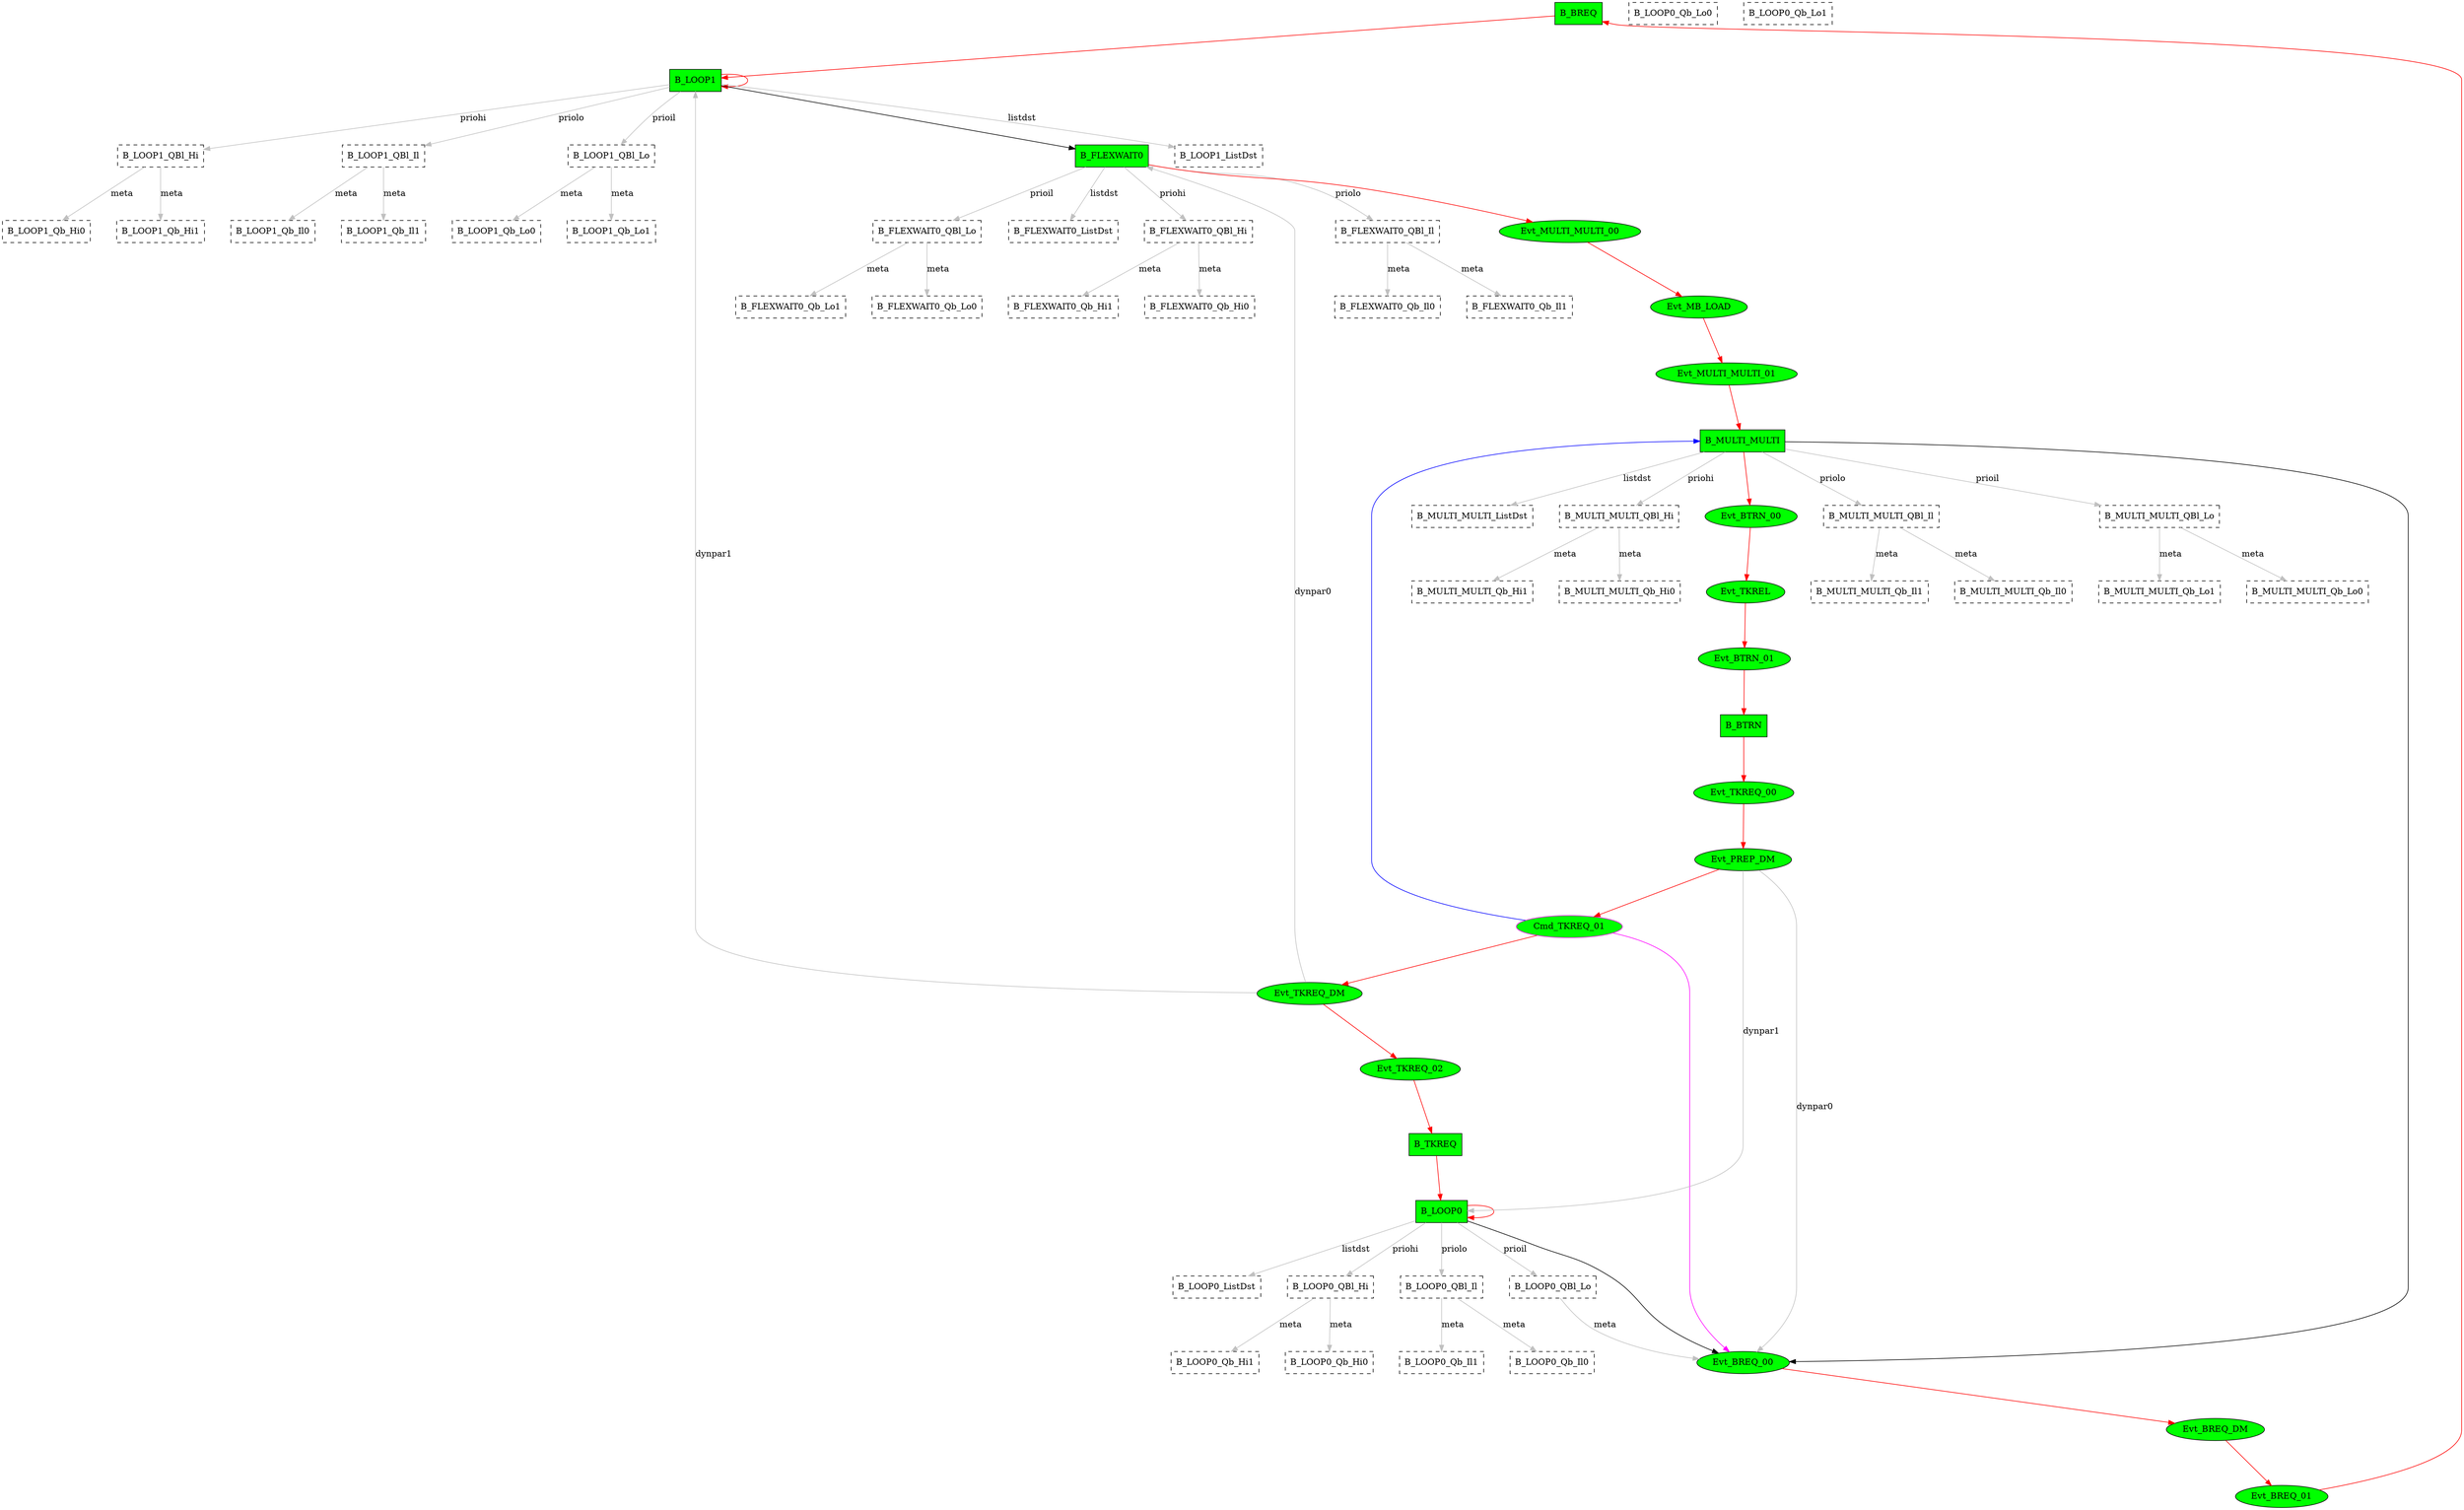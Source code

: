 digraph G {
graph [root="Demo", rankdir=TB, nodesep=0.6, mindist=1.0, ranksep=1.0, overlap=false]
node [shape="rectangle", style="filled"]
B_BREQ [type="Block", fillcolor="green", tPeriod=2000000];
B_BREQ->B_LOOP1 [type="defdst", color="red"];
B_BREQ [type="Block", fillcolor="green", tPeriod=2000000];
B_BTRN->Evt_TKREQ_00 [type="defdst", color="red"];
B_BTRN [type="Block", fillcolor="green", tPeriod=200000];
B_FLEXWAIT0->B_FLEXWAIT0_ListDst [type="listdst", color="grey", label="listdst"];
B_FLEXWAIT0->B_FLEXWAIT0_QBl_Hi [type="priohi", color="grey", label="priohi"];
B_FLEXWAIT0->B_FLEXWAIT0_QBl_Il [type="priolo", color="grey", label="priolo"];
B_FLEXWAIT0->B_FLEXWAIT0_QBl_Lo [type="prioil", color="grey", label="prioil"];
B_FLEXWAIT0->Evt_MULTI_MULTI_00 [type="defdst", color="red"];
B_FLEXWAIT0_ListDst [type="ListDst", fillcolor="white", style=dashed, flags="0xc"];
B_FLEXWAIT0_Qb_Hi0 [type="QBuf", fillcolor="white", style=dashed, flags="0xa"];
B_FLEXWAIT0_Qb_Hi1 [type="QBuf", fillcolor="white", style=dashed, flags="0xa"];
B_FLEXWAIT0_Qb_Il0 [type="QBuf", fillcolor="white", style=dashed, flags="0xa"];
B_FLEXWAIT0_Qb_Il1 [type="QBuf", fillcolor="white", style=dashed, flags="0xa"];
B_FLEXWAIT0_QBl_Hi->B_FLEXWAIT0_Qb_Hi0 [type="meta", color="grey", label="meta"];
B_FLEXWAIT0_QBl_Hi->B_FLEXWAIT0_Qb_Hi1 [type="meta", color="grey", label="meta"];
B_FLEXWAIT0_QBl_Hi [type="QInfo", fillcolor="white", style=dashed, flags="0x9"];
B_FLEXWAIT0_QBl_Il->B_FLEXWAIT0_Qb_Il0 [type="meta", color="grey", label="meta"];
B_FLEXWAIT0_QBl_Il->B_FLEXWAIT0_Qb_Il1 [type="meta", color="grey", label="meta"];
B_FLEXWAIT0_QBl_Il [type="QInfo", fillcolor="white", style=dashed, flags="0x9"];
B_FLEXWAIT0_QBl_Lo->B_FLEXWAIT0_Qb_Lo0 [type="meta", color="grey", label="meta"];
B_FLEXWAIT0_QBl_Lo->B_FLEXWAIT0_Qb_Lo1 [type="meta", color="grey", label="meta"];
B_FLEXWAIT0_QBl_Lo [type="QInfo", fillcolor="white", style=dashed, flags="0x9"];
B_FLEXWAIT0_Qb_Lo0 [type="QBuf", fillcolor="white", style=dashed, flags="0xa"];
B_FLEXWAIT0_Qb_Lo1 [type="QBuf", fillcolor="white", style=dashed, flags="0xa"];
B_FLEXWAIT0 [type="Block", fillcolor="green", tPeriod=71111];
B_LOOP0->B_LOOP0_ListDst [type="listdst", color="grey", label="listdst"];
B_LOOP0->B_LOOP0_QBl_Hi [type="priohi", color="grey", label="priohi"];
B_LOOP0->B_LOOP0_QBl_Il [type="priolo", color="grey", label="priolo"];
B_LOOP0->B_LOOP0_QBl_Lo [type="prioil", color="grey", label="prioil"];
B_LOOP0->B_LOOP0 [type="defdst", color="red"];
B_LOOP0->Evt_BREQ_00 [type="altdst", color="black"];
B_LOOP0_ListDst [type="ListDst", fillcolor="white", style=dashed, flags="0xc"];
B_LOOP0_Qb_Hi0 [type="QBuf", fillcolor="white", style=dashed, flags="0xa"];
B_LOOP0_Qb_Hi1 [type="QBuf", fillcolor="white", style=dashed, flags="0xa"];
B_LOOP0_Qb_Il0 [type="QBuf", fillcolor="white", style=dashed, flags="0xa"];
B_LOOP0_Qb_Il1 [type="QBuf", fillcolor="white", style=dashed, flags="0xa"];
B_LOOP0_QBl_Hi->B_LOOP0_Qb_Hi0 [type="meta", color="grey", label="meta"];
B_LOOP0_QBl_Hi->B_LOOP0_Qb_Hi1 [type="meta", color="grey", label="meta"];
B_LOOP0_QBl_Hi [type="QInfo", fillcolor="white", style=dashed, flags="0x9"];
B_LOOP0_QBl_Il->B_LOOP0_Qb_Il0 [type="meta", color="grey", label="meta"];
B_LOOP0_QBl_Il->B_LOOP0_Qb_Il1 [type="meta", color="grey", label="meta"];
B_LOOP0_QBl_Il [type="QInfo", fillcolor="white", style=dashed, flags="0x9"];
B_LOOP0_QBl_Lo->Evt_BREQ_00 [type="meta", color="grey", label="meta"];
B_LOOP0_QBl_Lo [type="QInfo", fillcolor="white", style=dashed, flags="0x9"];
B_LOOP0_Qb_Lo0 [type="QBuf", fillcolor="white", style=dashed, flags="0xa"];
B_LOOP0_Qb_Lo1 [type="QBuf", fillcolor="white", style=dashed, flags="0xa"];
B_LOOP0 [type="Block", fillcolor="green", tPeriod=10000];
B_LOOP1->B_FLEXWAIT0 [type="altdst", color="black"];
B_LOOP1->B_LOOP1_ListDst [type="listdst", color="grey", label="listdst"];
B_LOOP1->B_LOOP1_QBl_Hi [type="priohi", color="grey", label="priohi"];
B_LOOP1->B_LOOP1_QBl_Il [type="priolo", color="grey", label="priolo"];
B_LOOP1->B_LOOP1_QBl_Lo [type="prioil", color="grey", label="prioil"];
B_LOOP1->B_LOOP1 [type="defdst", color="red"];
B_LOOP1_ListDst [type="ListDst", fillcolor="white", style=dashed, flags="0xc"];
B_LOOP1_Qb_Hi0 [type="QBuf", fillcolor="white", style=dashed, flags="0xa"];
B_LOOP1_Qb_Hi1 [type="QBuf", fillcolor="white", style=dashed, flags="0xa"];
B_LOOP1_Qb_Il0 [type="QBuf", fillcolor="white", style=dashed, flags="0xa"];
B_LOOP1_Qb_Il1 [type="QBuf", fillcolor="white", style=dashed, flags="0xa"];
B_LOOP1_QBl_Hi->B_LOOP1_Qb_Hi0 [type="meta", color="grey", label="meta"];
B_LOOP1_QBl_Hi->B_LOOP1_Qb_Hi1 [type="meta", color="grey", label="meta"];
B_LOOP1_QBl_Hi [type="QInfo", fillcolor="white", style=dashed, flags="0x9"];
B_LOOP1_QBl_Il->B_LOOP1_Qb_Il0 [type="meta", color="grey", label="meta"];
B_LOOP1_QBl_Il->B_LOOP1_Qb_Il1 [type="meta", color="grey", label="meta"];
B_LOOP1_QBl_Il [type="QInfo", fillcolor="white", style=dashed, flags="0x9"];
B_LOOP1_QBl_Lo->B_LOOP1_Qb_Lo0 [type="meta", color="grey", label="meta"];
B_LOOP1_QBl_Lo->B_LOOP1_Qb_Lo1 [type="meta", color="grey", label="meta"];
B_LOOP1_QBl_Lo [type="QInfo", fillcolor="white", style=dashed, flags="0x9"];
B_LOOP1_Qb_Lo0 [type="QBuf", fillcolor="white", style=dashed, flags="0xa"];
B_LOOP1_Qb_Lo1 [type="QBuf", fillcolor="white", style=dashed, flags="0xa"];
B_LOOP1 [type="Block", fillcolor="green", tPeriod=10000];
B_MULTI_MULTI->B_MULTI_MULTI_ListDst [type="listdst", color="grey", label="listdst"];
B_MULTI_MULTI->B_MULTI_MULTI_QBl_Hi [type="priohi", color="grey", label="priohi"];
B_MULTI_MULTI->B_MULTI_MULTI_QBl_Il [type="priolo", color="grey", label="priolo"];
B_MULTI_MULTI->B_MULTI_MULTI_QBl_Lo [type="prioil", color="grey", label="prioil"];
B_MULTI_MULTI->Evt_BREQ_00 [type="altdst", color="black"];
B_MULTI_MULTI->Evt_BTRN_00 [type="defdst", color="red"];
B_MULTI_MULTI_ListDst [type="ListDst", fillcolor="white", style=dashed, flags="0xc"];
B_MULTI_MULTI_Qb_Hi0 [type="QBuf", fillcolor="white", style=dashed, flags="0xa"];
B_MULTI_MULTI_Qb_Hi1 [type="QBuf", fillcolor="white", style=dashed, flags="0xa"];
B_MULTI_MULTI_Qb_Il0 [type="QBuf", fillcolor="white", style=dashed, flags="0xa"];
B_MULTI_MULTI_Qb_Il1 [type="QBuf", fillcolor="white", style=dashed, flags="0xa"];
B_MULTI_MULTI_QBl_Hi->B_MULTI_MULTI_Qb_Hi0 [type="meta", color="grey", label="meta"];
B_MULTI_MULTI_QBl_Hi->B_MULTI_MULTI_Qb_Hi1 [type="meta", color="grey", label="meta"];
B_MULTI_MULTI_QBl_Hi [type="QInfo", fillcolor="white", style=dashed, flags="0x9"];
B_MULTI_MULTI_QBl_Il->B_MULTI_MULTI_Qb_Il0 [type="meta", color="grey", label="meta"];
B_MULTI_MULTI_QBl_Il->B_MULTI_MULTI_Qb_Il1 [type="meta", color="grey", label="meta"];
B_MULTI_MULTI_QBl_Il [type="QInfo", fillcolor="white", style=dashed, flags="0x9"];
B_MULTI_MULTI_QBl_Lo->B_MULTI_MULTI_Qb_Lo0 [type="meta", color="grey", label="meta"];
B_MULTI_MULTI_QBl_Lo->B_MULTI_MULTI_Qb_Lo1 [type="meta", color="grey", label="meta"];
B_MULTI_MULTI_QBl_Lo [type="QInfo", fillcolor="white", style=dashed, flags="0x9"];
B_MULTI_MULTI_Qb_Lo0 [type="QBuf", fillcolor="white", style=dashed, flags="0xa"];
B_MULTI_MULTI_Qb_Lo1 [type="QBuf", fillcolor="white", style=dashed, flags="0xa"];
B_MULTI_MULTI [type="Block", fillcolor="green", tPeriod=10000000];
B_TKREQ->B_LOOP0 [type="defdst", color="red"];
B_TKREQ [type="Block", fillcolor="green", tPeriod=200000000];
Cmd_TKREQ_01->B_MULTI_MULTI [type="target", color="blue"];
Cmd_TKREQ_01->Evt_BREQ_00 [type="flowdst", color="magenta"];
Cmd_TKREQ_01->Evt_TKREQ_DM [type="defdst", color="red"];
Cmd_TKREQ_01 [shape="oval", fillcolor="green", tOffs=300, flags="0x104", type="Flow", color="magenta", tValid=0, qty=9];
Evt_BREQ_00->Evt_BREQ_DM [type="defdst", color="red"];
Evt_BREQ_00 [shape="oval", fillcolor="green", tOffs=0, flags="0x102", type="TMsg", color="black", id="0x3", par="0x456", tef="0x0", res="0x0"];
Evt_BREQ_01->B_BREQ [type="defdst", color="red"];
Evt_BREQ_01 [shape="oval", fillcolor="green", tOffs=9000, flags="0x102", type="TMsg", color="black", id="0x4", par="0x456", tef="0x0", res="0x0"];
Evt_BREQ_DM->Evt_BREQ_01 [type="defdst", color="red"];
Evt_BREQ_DM [shape="oval", fillcolor="green", tOffs=2000, flags="0x102", type="TMsg", color="black", id="0x3333000000000000", par="0x456", tef="0x0", res="0x0"];
Evt_BTRN_00->Evt_TKREL [type="defdst", color="red"];
Evt_BTRN_00 [shape="oval", fillcolor="green", tOffs=500, flags="0x102", type="TMsg", color="black", id="0x8", par="0x456", tef="0x0", res="0x0"];
Evt_BTRN_01->B_BTRN [type="defdst", color="red"];
Evt_BTRN_01 [shape="oval", fillcolor="green", tOffs=10500, flags="0x102", type="TMsg", color="black", id="0x9", par="0x456", tef="0x0", res="0x0"];
Evt_MB_LOAD->Evt_MULTI_MULTI_01 [type="defdst", color="red"];
Evt_MB_LOAD [shape="oval", fillcolor="green", tOffs=200, flags="0x102", type="TMsg", color="black", id="0x6", par="0x456", tef="0x0", res="0x0"];
Evt_MULTI_MULTI_00->Evt_MB_LOAD [type="defdst", color="red"];
Evt_MULTI_MULTI_00 [shape="oval", fillcolor="green", tOffs=0, flags="0x102", type="TMsg", color="black", id="0x5", par="0x456", tef="0x0", res="0x0"];
Evt_MULTI_MULTI_01->B_MULTI_MULTI [type="defdst", color="red"];
Evt_MULTI_MULTI_01 [shape="oval", fillcolor="green", tOffs=700, flags="0x102", type="TMsg", color="black", id="0x7", par="0x456", tef="0x0", res="0x0"];
Evt_PREP_DM->B_LOOP0 [type="dynpar1", color="grey", label="dynpar1"];
Evt_PREP_DM->Cmd_TKREQ_01 [type="defdst", color="red"];
Evt_PREP_DM->Evt_BREQ_00 [type="dynpar0", color="grey", label="dynpar0"];
Evt_PREP_DM [shape="oval", fillcolor="green", tOffs=100, flags="0xc0102", type="TMsg", color="black", id="0x1111000000000000", par="0x41109ec04111108", tef="0x0", res="0x0"];
Evt_TKREL->Evt_BTRN_01 [type="defdst", color="red"];
Evt_TKREL [shape="oval", fillcolor="green", tOffs=10000, flags="0x102", type="TMsg", color="black", id="0x4444000000000000", par="0x456", tef="0x0", res="0x0"];
Evt_TKREQ_00->Evt_PREP_DM [type="defdst", color="red"];
Evt_TKREQ_00 [shape="oval", fillcolor="green", tOffs=0, flags="0x102", type="TMsg", color="black", id="0x1", par="0x123", tef="0x0", res="0x0"];
Evt_TKREQ_02->B_TKREQ [type="defdst", color="red"];
Evt_TKREQ_02 [shape="oval", fillcolor="green", tOffs=1000, flags="0x102", type="TMsg", color="black", id="0x2", par="0x456", tef="0x0", res="0x0"];
Evt_TKREQ_DM->B_FLEXWAIT0 [type="dynpar0", color="grey", label="dynpar0"];
Evt_TKREQ_DM->B_LOOP1 [type="dynpar1", color="grey", label="dynpar1"];
Evt_TKREQ_DM->Evt_TKREQ_02 [type="defdst", color="red"];
Evt_TKREQ_DM [shape="oval", fillcolor="green", tOffs=500, flags="0xc0102", type="TMsg", color="black", id="0x2222000000000000", par="0x4110c28041107b0", tef="0x0", res="0x0"];
}
